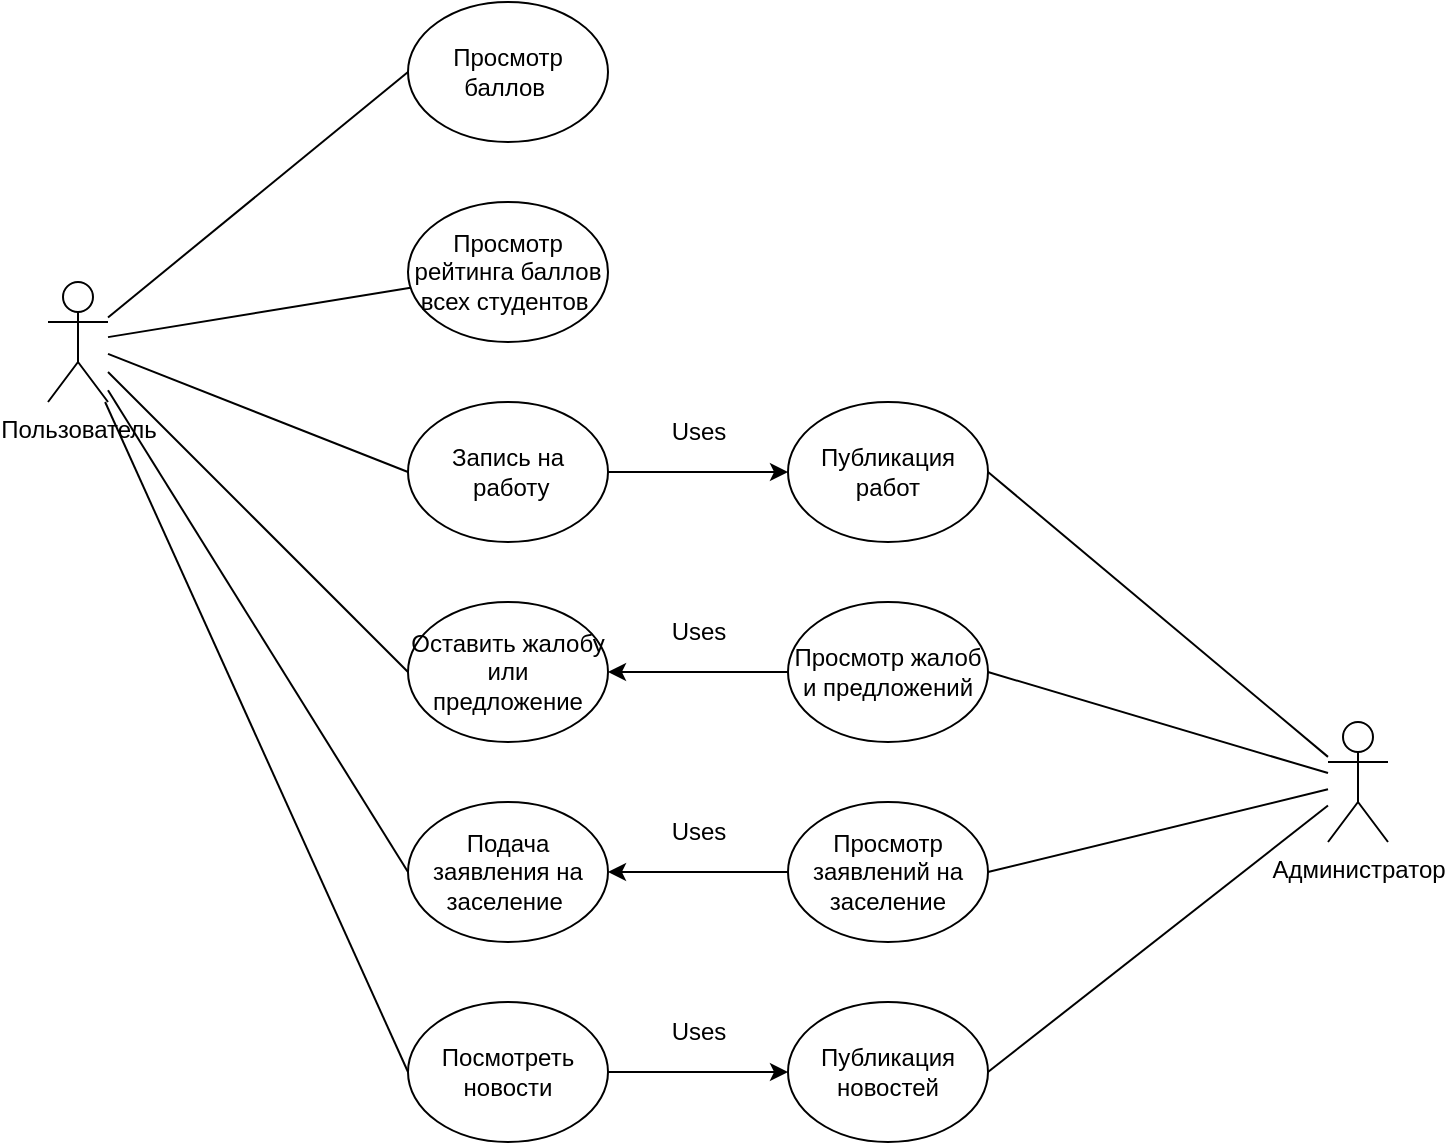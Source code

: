<mxfile version="23.1.8" type="device">
  <diagram name="Страница — 1" id="OsNm9adBprXOynhaQkgo">
    <mxGraphModel dx="1486" dy="780" grid="1" gridSize="10" guides="1" tooltips="1" connect="1" arrows="1" fold="1" page="1" pageScale="1" pageWidth="1169" pageHeight="827" math="0" shadow="0">
      <root>
        <mxCell id="0" />
        <mxCell id="1" parent="0" />
        <mxCell id="YiwLwRu3t436qhamUZB1-3" style="rounded=0;orthogonalLoop=1;jettySize=auto;html=1;entryX=0;entryY=0.5;entryDx=0;entryDy=0;endArrow=none;endFill=0;" edge="1" parent="1" source="YiwLwRu3t436qhamUZB1-1" target="YiwLwRu3t436qhamUZB1-2">
          <mxGeometry relative="1" as="geometry" />
        </mxCell>
        <mxCell id="YiwLwRu3t436qhamUZB1-7" style="rounded=0;orthogonalLoop=1;jettySize=auto;html=1;endArrow=none;endFill=0;" edge="1" parent="1" source="YiwLwRu3t436qhamUZB1-1" target="YiwLwRu3t436qhamUZB1-6">
          <mxGeometry relative="1" as="geometry" />
        </mxCell>
        <mxCell id="YiwLwRu3t436qhamUZB1-11" style="rounded=0;orthogonalLoop=1;jettySize=auto;html=1;entryX=0;entryY=0.5;entryDx=0;entryDy=0;endArrow=none;endFill=0;" edge="1" parent="1" source="YiwLwRu3t436qhamUZB1-1" target="YiwLwRu3t436qhamUZB1-8">
          <mxGeometry relative="1" as="geometry" />
        </mxCell>
        <mxCell id="YiwLwRu3t436qhamUZB1-12" style="rounded=0;orthogonalLoop=1;jettySize=auto;html=1;entryX=0;entryY=0.5;entryDx=0;entryDy=0;endArrow=none;endFill=0;" edge="1" parent="1" source="YiwLwRu3t436qhamUZB1-1" target="YiwLwRu3t436qhamUZB1-9">
          <mxGeometry relative="1" as="geometry" />
        </mxCell>
        <mxCell id="YiwLwRu3t436qhamUZB1-13" style="rounded=0;orthogonalLoop=1;jettySize=auto;html=1;entryX=0;entryY=0.5;entryDx=0;entryDy=0;endArrow=none;endFill=0;" edge="1" parent="1" source="YiwLwRu3t436qhamUZB1-1" target="YiwLwRu3t436qhamUZB1-10">
          <mxGeometry relative="1" as="geometry" />
        </mxCell>
        <mxCell id="YiwLwRu3t436qhamUZB1-15" style="rounded=0;orthogonalLoop=1;jettySize=auto;html=1;entryX=0;entryY=0.5;entryDx=0;entryDy=0;endArrow=none;endFill=0;" edge="1" parent="1" source="YiwLwRu3t436qhamUZB1-1" target="YiwLwRu3t436qhamUZB1-14">
          <mxGeometry relative="1" as="geometry" />
        </mxCell>
        <mxCell id="YiwLwRu3t436qhamUZB1-1" value="Пользователь" style="shape=umlActor;verticalLabelPosition=bottom;verticalAlign=top;html=1;outlineConnect=0;" vertex="1" parent="1">
          <mxGeometry x="80" y="290" width="30" height="60" as="geometry" />
        </mxCell>
        <mxCell id="YiwLwRu3t436qhamUZB1-2" value="Просмотр баллов&amp;nbsp;" style="ellipse;whiteSpace=wrap;html=1;" vertex="1" parent="1">
          <mxGeometry x="260" y="150" width="100" height="70" as="geometry" />
        </mxCell>
        <mxCell id="YiwLwRu3t436qhamUZB1-6" value="Просмотр рейтинга баллов всех студентов&amp;nbsp;" style="ellipse;whiteSpace=wrap;html=1;" vertex="1" parent="1">
          <mxGeometry x="260" y="250" width="100" height="70" as="geometry" />
        </mxCell>
        <mxCell id="YiwLwRu3t436qhamUZB1-28" style="edgeStyle=orthogonalEdgeStyle;rounded=0;orthogonalLoop=1;jettySize=auto;html=1;entryX=0;entryY=0.5;entryDx=0;entryDy=0;" edge="1" parent="1" source="YiwLwRu3t436qhamUZB1-8" target="YiwLwRu3t436qhamUZB1-17">
          <mxGeometry relative="1" as="geometry" />
        </mxCell>
        <mxCell id="YiwLwRu3t436qhamUZB1-8" value="Запись на&lt;br&gt;&amp;nbsp;работу" style="ellipse;whiteSpace=wrap;html=1;" vertex="1" parent="1">
          <mxGeometry x="260" y="350" width="100" height="70" as="geometry" />
        </mxCell>
        <mxCell id="YiwLwRu3t436qhamUZB1-9" value="Оставить жалобу или предложение" style="ellipse;whiteSpace=wrap;html=1;" vertex="1" parent="1">
          <mxGeometry x="260" y="450" width="100" height="70" as="geometry" />
        </mxCell>
        <mxCell id="YiwLwRu3t436qhamUZB1-10" value="Подача заявления на заселение&amp;nbsp;" style="ellipse;whiteSpace=wrap;html=1;" vertex="1" parent="1">
          <mxGeometry x="260" y="550" width="100" height="70" as="geometry" />
        </mxCell>
        <mxCell id="YiwLwRu3t436qhamUZB1-25" style="edgeStyle=orthogonalEdgeStyle;rounded=0;orthogonalLoop=1;jettySize=auto;html=1;entryX=0;entryY=0.5;entryDx=0;entryDy=0;" edge="1" parent="1" source="YiwLwRu3t436qhamUZB1-14" target="YiwLwRu3t436qhamUZB1-18">
          <mxGeometry relative="1" as="geometry" />
        </mxCell>
        <mxCell id="YiwLwRu3t436qhamUZB1-14" value="Посмотреть новости" style="ellipse;whiteSpace=wrap;html=1;" vertex="1" parent="1">
          <mxGeometry x="260" y="650" width="100" height="70" as="geometry" />
        </mxCell>
        <mxCell id="YiwLwRu3t436qhamUZB1-21" style="rounded=0;orthogonalLoop=1;jettySize=auto;html=1;entryX=1;entryY=0.5;entryDx=0;entryDy=0;endArrow=none;endFill=0;" edge="1" parent="1" source="YiwLwRu3t436qhamUZB1-16" target="YiwLwRu3t436qhamUZB1-17">
          <mxGeometry relative="1" as="geometry" />
        </mxCell>
        <mxCell id="YiwLwRu3t436qhamUZB1-22" style="rounded=0;orthogonalLoop=1;jettySize=auto;html=1;entryX=1;entryY=0.5;entryDx=0;entryDy=0;endArrow=none;endFill=0;" edge="1" parent="1" source="YiwLwRu3t436qhamUZB1-16" target="YiwLwRu3t436qhamUZB1-19">
          <mxGeometry relative="1" as="geometry" />
        </mxCell>
        <mxCell id="YiwLwRu3t436qhamUZB1-23" style="rounded=0;orthogonalLoop=1;jettySize=auto;html=1;entryX=1;entryY=0.5;entryDx=0;entryDy=0;endArrow=none;endFill=0;" edge="1" parent="1" source="YiwLwRu3t436qhamUZB1-16" target="YiwLwRu3t436qhamUZB1-20">
          <mxGeometry relative="1" as="geometry" />
        </mxCell>
        <mxCell id="YiwLwRu3t436qhamUZB1-24" style="rounded=0;orthogonalLoop=1;jettySize=auto;html=1;entryX=1;entryY=0.5;entryDx=0;entryDy=0;endArrow=none;endFill=0;" edge="1" parent="1" source="YiwLwRu3t436qhamUZB1-16" target="YiwLwRu3t436qhamUZB1-18">
          <mxGeometry relative="1" as="geometry" />
        </mxCell>
        <mxCell id="YiwLwRu3t436qhamUZB1-16" value="Администратор" style="shape=umlActor;verticalLabelPosition=bottom;verticalAlign=top;html=1;outlineConnect=0;" vertex="1" parent="1">
          <mxGeometry x="720" y="510" width="30" height="60" as="geometry" />
        </mxCell>
        <mxCell id="YiwLwRu3t436qhamUZB1-17" value="Публикация работ" style="ellipse;whiteSpace=wrap;html=1;" vertex="1" parent="1">
          <mxGeometry x="450" y="350" width="100" height="70" as="geometry" />
        </mxCell>
        <mxCell id="YiwLwRu3t436qhamUZB1-18" value="Публикация новостей" style="ellipse;whiteSpace=wrap;html=1;" vertex="1" parent="1">
          <mxGeometry x="450" y="650" width="100" height="70" as="geometry" />
        </mxCell>
        <mxCell id="YiwLwRu3t436qhamUZB1-27" style="edgeStyle=orthogonalEdgeStyle;rounded=0;orthogonalLoop=1;jettySize=auto;html=1;entryX=1;entryY=0.5;entryDx=0;entryDy=0;" edge="1" parent="1" source="YiwLwRu3t436qhamUZB1-19" target="YiwLwRu3t436qhamUZB1-9">
          <mxGeometry relative="1" as="geometry" />
        </mxCell>
        <mxCell id="YiwLwRu3t436qhamUZB1-19" value="Просмотр жалоб и предложений" style="ellipse;whiteSpace=wrap;html=1;" vertex="1" parent="1">
          <mxGeometry x="450" y="450" width="100" height="70" as="geometry" />
        </mxCell>
        <mxCell id="YiwLwRu3t436qhamUZB1-26" style="edgeStyle=orthogonalEdgeStyle;rounded=0;orthogonalLoop=1;jettySize=auto;html=1;entryX=1;entryY=0.5;entryDx=0;entryDy=0;" edge="1" parent="1" source="YiwLwRu3t436qhamUZB1-20" target="YiwLwRu3t436qhamUZB1-10">
          <mxGeometry relative="1" as="geometry" />
        </mxCell>
        <mxCell id="YiwLwRu3t436qhamUZB1-20" value="Просмотр заявлений на заселение" style="ellipse;whiteSpace=wrap;html=1;" vertex="1" parent="1">
          <mxGeometry x="450" y="550" width="100" height="70" as="geometry" />
        </mxCell>
        <mxCell id="YiwLwRu3t436qhamUZB1-29" value="Uses" style="text;html=1;align=center;verticalAlign=middle;resizable=0;points=[];autosize=1;strokeColor=none;fillColor=none;" vertex="1" parent="1">
          <mxGeometry x="380" y="350" width="50" height="30" as="geometry" />
        </mxCell>
        <mxCell id="YiwLwRu3t436qhamUZB1-30" value="Uses" style="text;html=1;align=center;verticalAlign=middle;resizable=0;points=[];autosize=1;strokeColor=none;fillColor=none;" vertex="1" parent="1">
          <mxGeometry x="380" y="450" width="50" height="30" as="geometry" />
        </mxCell>
        <mxCell id="YiwLwRu3t436qhamUZB1-31" value="Uses" style="text;html=1;align=center;verticalAlign=middle;resizable=0;points=[];autosize=1;strokeColor=none;fillColor=none;" vertex="1" parent="1">
          <mxGeometry x="380" y="550" width="50" height="30" as="geometry" />
        </mxCell>
        <mxCell id="YiwLwRu3t436qhamUZB1-32" value="Uses" style="text;html=1;align=center;verticalAlign=middle;resizable=0;points=[];autosize=1;strokeColor=none;fillColor=none;" vertex="1" parent="1">
          <mxGeometry x="380" y="650" width="50" height="30" as="geometry" />
        </mxCell>
      </root>
    </mxGraphModel>
  </diagram>
</mxfile>
